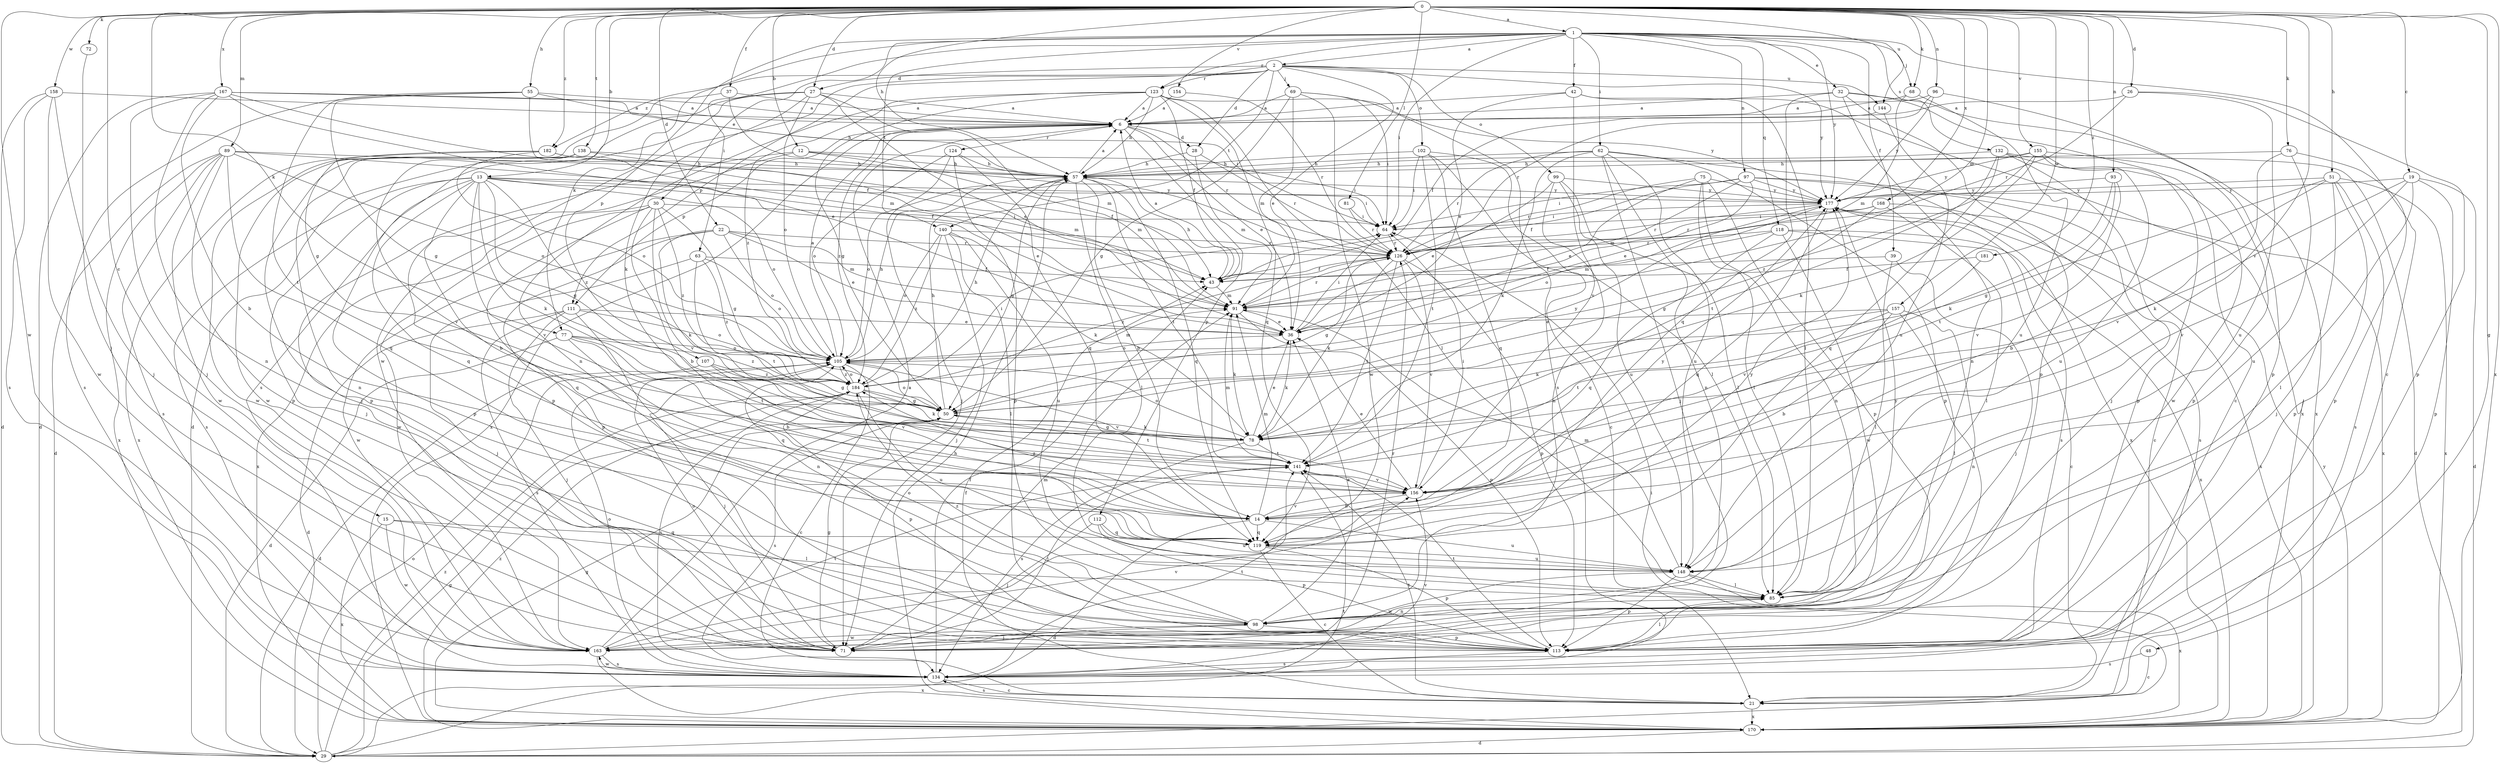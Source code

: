 strict digraph  {
0;
1;
2;
6;
12;
13;
14;
15;
19;
21;
22;
26;
27;
28;
29;
30;
32;
36;
37;
39;
42;
43;
48;
50;
51;
55;
57;
62;
63;
64;
68;
69;
71;
72;
75;
76;
77;
78;
81;
85;
89;
91;
93;
96;
97;
98;
99;
102;
105;
107;
111;
112;
113;
118;
119;
123;
124;
126;
132;
134;
138;
140;
141;
144;
148;
154;
155;
156;
157;
158;
163;
167;
168;
170;
177;
181;
182;
184;
0 -> 1  [label=a];
0 -> 12  [label=b];
0 -> 13  [label=b];
0 -> 15  [label=c];
0 -> 19  [label=c];
0 -> 22  [label=d];
0 -> 26  [label=d];
0 -> 27  [label=d];
0 -> 37  [label=f];
0 -> 48  [label=g];
0 -> 51  [label=h];
0 -> 55  [label=h];
0 -> 57  [label=h];
0 -> 68  [label=k];
0 -> 72  [label=k];
0 -> 76  [label=k];
0 -> 77  [label=k];
0 -> 81  [label=l];
0 -> 89  [label=m];
0 -> 91  [label=m];
0 -> 93  [label=n];
0 -> 96  [label=n];
0 -> 138  [label=t];
0 -> 144  [label=u];
0 -> 154  [label=v];
0 -> 155  [label=v];
0 -> 156  [label=v];
0 -> 157  [label=w];
0 -> 158  [label=w];
0 -> 163  [label=w];
0 -> 167  [label=x];
0 -> 168  [label=x];
0 -> 170  [label=x];
0 -> 181  [label=z];
0 -> 182  [label=z];
1 -> 2  [label=a];
1 -> 21  [label=c];
1 -> 30  [label=e];
1 -> 32  [label=e];
1 -> 39  [label=f];
1 -> 42  [label=f];
1 -> 62  [label=i];
1 -> 63  [label=i];
1 -> 64  [label=i];
1 -> 68  [label=j];
1 -> 77  [label=k];
1 -> 97  [label=n];
1 -> 107  [label=p];
1 -> 118  [label=q];
1 -> 123  [label=r];
1 -> 132  [label=s];
1 -> 140  [label=t];
1 -> 177  [label=y];
2 -> 27  [label=d];
2 -> 28  [label=d];
2 -> 36  [label=e];
2 -> 69  [label=j];
2 -> 99  [label=o];
2 -> 102  [label=o];
2 -> 111  [label=p];
2 -> 123  [label=r];
2 -> 140  [label=t];
2 -> 144  [label=u];
2 -> 163  [label=w];
2 -> 177  [label=y];
2 -> 182  [label=z];
6 -> 28  [label=d];
6 -> 36  [label=e];
6 -> 111  [label=p];
6 -> 112  [label=p];
6 -> 124  [label=r];
6 -> 126  [label=r];
6 -> 170  [label=x];
6 -> 184  [label=z];
12 -> 57  [label=h];
12 -> 64  [label=i];
12 -> 71  [label=j];
12 -> 91  [label=m];
12 -> 113  [label=p];
13 -> 14  [label=b];
13 -> 36  [label=e];
13 -> 50  [label=g];
13 -> 64  [label=i];
13 -> 71  [label=j];
13 -> 78  [label=k];
13 -> 105  [label=o];
13 -> 113  [label=p];
13 -> 119  [label=q];
13 -> 134  [label=s];
13 -> 156  [label=v];
13 -> 177  [label=y];
13 -> 184  [label=z];
14 -> 29  [label=d];
14 -> 91  [label=m];
14 -> 119  [label=q];
14 -> 148  [label=u];
14 -> 156  [label=v];
14 -> 177  [label=y];
14 -> 184  [label=z];
15 -> 85  [label=l];
15 -> 119  [label=q];
15 -> 163  [label=w];
15 -> 170  [label=x];
19 -> 29  [label=d];
19 -> 78  [label=k];
19 -> 85  [label=l];
19 -> 113  [label=p];
19 -> 156  [label=v];
19 -> 177  [label=y];
21 -> 43  [label=f];
21 -> 134  [label=s];
21 -> 141  [label=t];
21 -> 170  [label=x];
22 -> 36  [label=e];
22 -> 78  [label=k];
22 -> 91  [label=m];
22 -> 105  [label=o];
22 -> 119  [label=q];
22 -> 126  [label=r];
22 -> 163  [label=w];
26 -> 6  [label=a];
26 -> 113  [label=p];
26 -> 126  [label=r];
26 -> 148  [label=u];
27 -> 6  [label=a];
27 -> 29  [label=d];
27 -> 36  [label=e];
27 -> 78  [label=k];
27 -> 91  [label=m];
27 -> 105  [label=o];
27 -> 134  [label=s];
28 -> 57  [label=h];
28 -> 91  [label=m];
28 -> 126  [label=r];
29 -> 50  [label=g];
29 -> 64  [label=i];
29 -> 105  [label=o];
29 -> 141  [label=t];
29 -> 184  [label=z];
30 -> 14  [label=b];
30 -> 50  [label=g];
30 -> 64  [label=i];
30 -> 113  [label=p];
30 -> 156  [label=v];
30 -> 163  [label=w];
30 -> 170  [label=x];
30 -> 184  [label=z];
32 -> 6  [label=a];
32 -> 21  [label=c];
32 -> 98  [label=n];
32 -> 113  [label=p];
32 -> 119  [label=q];
32 -> 170  [label=x];
36 -> 64  [label=i];
36 -> 78  [label=k];
36 -> 105  [label=o];
37 -> 6  [label=a];
37 -> 50  [label=g];
37 -> 126  [label=r];
39 -> 43  [label=f];
39 -> 71  [label=j];
39 -> 85  [label=l];
42 -> 6  [label=a];
42 -> 36  [label=e];
42 -> 85  [label=l];
42 -> 156  [label=v];
42 -> 170  [label=x];
43 -> 6  [label=a];
43 -> 57  [label=h];
43 -> 91  [label=m];
48 -> 21  [label=c];
48 -> 134  [label=s];
50 -> 57  [label=h];
50 -> 78  [label=k];
50 -> 105  [label=o];
50 -> 134  [label=s];
50 -> 141  [label=t];
50 -> 177  [label=y];
51 -> 14  [label=b];
51 -> 50  [label=g];
51 -> 71  [label=j];
51 -> 113  [label=p];
51 -> 134  [label=s];
51 -> 170  [label=x];
51 -> 177  [label=y];
55 -> 6  [label=a];
55 -> 43  [label=f];
55 -> 50  [label=g];
55 -> 57  [label=h];
55 -> 134  [label=s];
55 -> 141  [label=t];
57 -> 6  [label=a];
57 -> 14  [label=b];
57 -> 50  [label=g];
57 -> 85  [label=l];
57 -> 105  [label=o];
57 -> 119  [label=q];
57 -> 141  [label=t];
57 -> 177  [label=y];
62 -> 57  [label=h];
62 -> 71  [label=j];
62 -> 78  [label=k];
62 -> 98  [label=n];
62 -> 113  [label=p];
62 -> 126  [label=r];
62 -> 148  [label=u];
62 -> 170  [label=x];
63 -> 43  [label=f];
63 -> 71  [label=j];
63 -> 105  [label=o];
63 -> 141  [label=t];
63 -> 184  [label=z];
64 -> 126  [label=r];
68 -> 6  [label=a];
68 -> 91  [label=m];
68 -> 148  [label=u];
69 -> 6  [label=a];
69 -> 50  [label=g];
69 -> 64  [label=i];
69 -> 91  [label=m];
69 -> 134  [label=s];
69 -> 163  [label=w];
71 -> 50  [label=g];
71 -> 91  [label=m];
71 -> 105  [label=o];
71 -> 126  [label=r];
72 -> 71  [label=j];
75 -> 36  [label=e];
75 -> 85  [label=l];
75 -> 98  [label=n];
75 -> 113  [label=p];
75 -> 126  [label=r];
75 -> 177  [label=y];
76 -> 57  [label=h];
76 -> 113  [label=p];
76 -> 148  [label=u];
76 -> 156  [label=v];
77 -> 14  [label=b];
77 -> 29  [label=d];
77 -> 105  [label=o];
77 -> 119  [label=q];
77 -> 141  [label=t];
77 -> 184  [label=z];
78 -> 36  [label=e];
78 -> 50  [label=g];
78 -> 105  [label=o];
78 -> 134  [label=s];
78 -> 141  [label=t];
81 -> 64  [label=i];
81 -> 126  [label=r];
85 -> 98  [label=n];
85 -> 177  [label=y];
89 -> 29  [label=d];
89 -> 43  [label=f];
89 -> 57  [label=h];
89 -> 105  [label=o];
89 -> 113  [label=p];
89 -> 119  [label=q];
89 -> 134  [label=s];
89 -> 163  [label=w];
89 -> 170  [label=x];
91 -> 36  [label=e];
91 -> 78  [label=k];
91 -> 113  [label=p];
91 -> 126  [label=r];
93 -> 78  [label=k];
93 -> 141  [label=t];
93 -> 156  [label=v];
93 -> 177  [label=y];
96 -> 6  [label=a];
96 -> 113  [label=p];
96 -> 126  [label=r];
96 -> 177  [label=y];
97 -> 21  [label=c];
97 -> 36  [label=e];
97 -> 43  [label=f];
97 -> 64  [label=i];
97 -> 91  [label=m];
97 -> 170  [label=x];
97 -> 177  [label=y];
98 -> 36  [label=e];
98 -> 71  [label=j];
98 -> 105  [label=o];
98 -> 113  [label=p];
98 -> 163  [label=w];
98 -> 184  [label=z];
99 -> 36  [label=e];
99 -> 85  [label=l];
99 -> 98  [label=n];
99 -> 148  [label=u];
99 -> 177  [label=y];
102 -> 21  [label=c];
102 -> 57  [label=h];
102 -> 64  [label=i];
102 -> 85  [label=l];
102 -> 119  [label=q];
102 -> 141  [label=t];
105 -> 6  [label=a];
105 -> 21  [label=c];
105 -> 57  [label=h];
105 -> 71  [label=j];
105 -> 91  [label=m];
105 -> 156  [label=v];
105 -> 184  [label=z];
107 -> 29  [label=d];
107 -> 50  [label=g];
107 -> 156  [label=v];
107 -> 184  [label=z];
111 -> 29  [label=d];
111 -> 36  [label=e];
111 -> 71  [label=j];
111 -> 98  [label=n];
111 -> 105  [label=o];
111 -> 134  [label=s];
112 -> 71  [label=j];
112 -> 113  [label=p];
112 -> 119  [label=q];
112 -> 148  [label=u];
113 -> 85  [label=l];
113 -> 134  [label=s];
113 -> 141  [label=t];
118 -> 21  [label=c];
118 -> 91  [label=m];
118 -> 119  [label=q];
118 -> 126  [label=r];
118 -> 163  [label=w];
118 -> 170  [label=x];
119 -> 21  [label=c];
119 -> 113  [label=p];
119 -> 148  [label=u];
119 -> 177  [label=y];
123 -> 6  [label=a];
123 -> 43  [label=f];
123 -> 50  [label=g];
123 -> 57  [label=h];
123 -> 85  [label=l];
123 -> 98  [label=n];
123 -> 119  [label=q];
123 -> 177  [label=y];
123 -> 184  [label=z];
124 -> 57  [label=h];
124 -> 71  [label=j];
124 -> 105  [label=o];
124 -> 113  [label=p];
124 -> 119  [label=q];
126 -> 43  [label=f];
126 -> 50  [label=g];
126 -> 78  [label=k];
126 -> 113  [label=p];
126 -> 141  [label=t];
126 -> 156  [label=v];
126 -> 184  [label=z];
132 -> 29  [label=d];
132 -> 57  [label=h];
132 -> 71  [label=j];
132 -> 113  [label=p];
132 -> 119  [label=q];
132 -> 141  [label=t];
134 -> 21  [label=c];
134 -> 43  [label=f];
134 -> 105  [label=o];
134 -> 141  [label=t];
134 -> 156  [label=v];
134 -> 163  [label=w];
138 -> 57  [label=h];
138 -> 91  [label=m];
138 -> 98  [label=n];
138 -> 113  [label=p];
138 -> 156  [label=v];
138 -> 163  [label=w];
140 -> 71  [label=j];
140 -> 78  [label=k];
140 -> 85  [label=l];
140 -> 105  [label=o];
140 -> 126  [label=r];
140 -> 148  [label=u];
140 -> 184  [label=z];
141 -> 71  [label=j];
141 -> 91  [label=m];
141 -> 156  [label=v];
144 -> 43  [label=f];
144 -> 148  [label=u];
148 -> 85  [label=l];
148 -> 91  [label=m];
148 -> 113  [label=p];
148 -> 163  [label=w];
148 -> 170  [label=x];
154 -> 6  [label=a];
154 -> 126  [label=r];
155 -> 57  [label=h];
155 -> 78  [label=k];
155 -> 113  [label=p];
155 -> 148  [label=u];
155 -> 163  [label=w];
155 -> 177  [label=y];
155 -> 184  [label=z];
156 -> 14  [label=b];
156 -> 36  [label=e];
156 -> 64  [label=i];
157 -> 14  [label=b];
157 -> 36  [label=e];
157 -> 78  [label=k];
157 -> 85  [label=l];
157 -> 98  [label=n];
157 -> 141  [label=t];
158 -> 6  [label=a];
158 -> 29  [label=d];
158 -> 71  [label=j];
158 -> 134  [label=s];
158 -> 163  [label=w];
163 -> 6  [label=a];
163 -> 134  [label=s];
163 -> 141  [label=t];
163 -> 156  [label=v];
163 -> 170  [label=x];
167 -> 6  [label=a];
167 -> 14  [label=b];
167 -> 29  [label=d];
167 -> 36  [label=e];
167 -> 64  [label=i];
167 -> 71  [label=j];
167 -> 91  [label=m];
167 -> 98  [label=n];
168 -> 50  [label=g];
168 -> 64  [label=i];
168 -> 85  [label=l];
168 -> 126  [label=r];
168 -> 134  [label=s];
170 -> 29  [label=d];
170 -> 50  [label=g];
170 -> 57  [label=h];
170 -> 177  [label=y];
170 -> 184  [label=z];
177 -> 64  [label=i];
177 -> 105  [label=o];
177 -> 119  [label=q];
177 -> 126  [label=r];
177 -> 134  [label=s];
177 -> 170  [label=x];
181 -> 43  [label=f];
181 -> 156  [label=v];
182 -> 43  [label=f];
182 -> 57  [label=h];
182 -> 105  [label=o];
182 -> 163  [label=w];
182 -> 170  [label=x];
184 -> 50  [label=g];
184 -> 57  [label=h];
184 -> 64  [label=i];
184 -> 78  [label=k];
184 -> 105  [label=o];
184 -> 113  [label=p];
184 -> 134  [label=s];
184 -> 148  [label=u];
}
